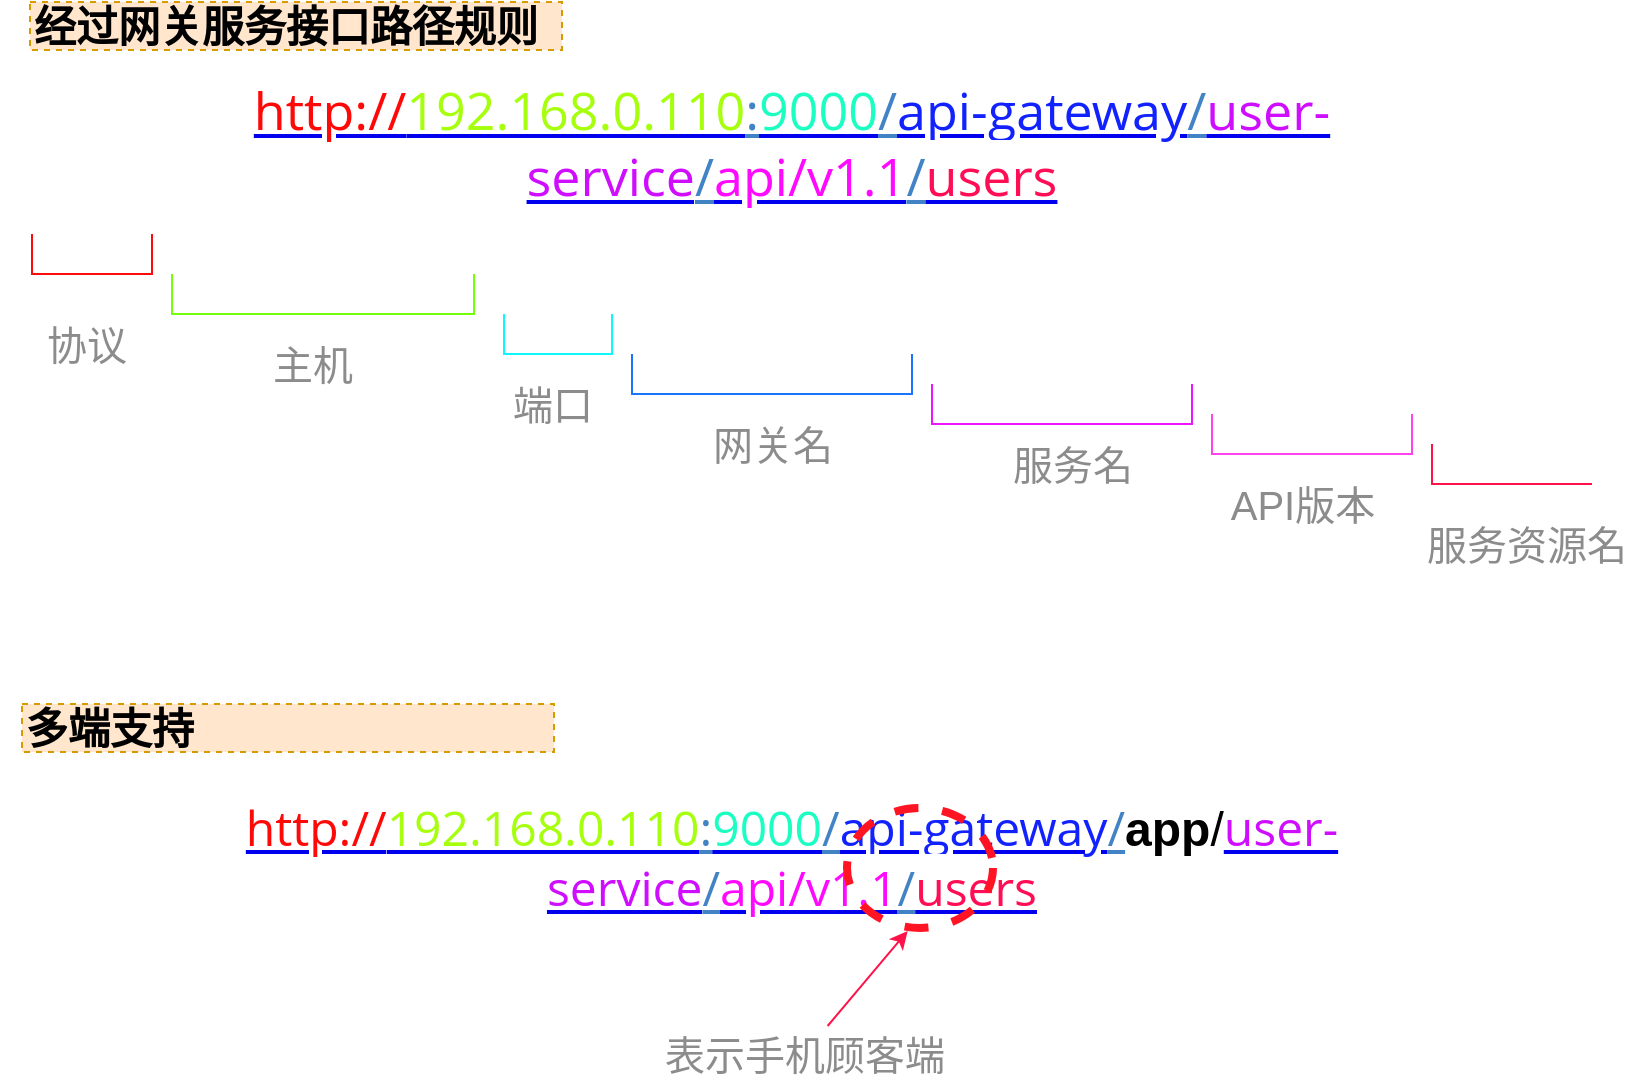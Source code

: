 <mxfile version="12.9.3" type="github">
  <diagram id="h16Xs7fUl1hrcwad8TVB" name="第 1 页">
    <mxGraphModel dx="981" dy="547" grid="0" gridSize="10" guides="1" tooltips="1" connect="1" arrows="1" fold="1" page="1" pageScale="1" pageWidth="827" pageHeight="1169" math="0" shadow="0">
      <root>
        <mxCell id="0" />
        <mxCell id="1" parent="0" />
        <mxCell id="bSb0xBYi_r1bNNY1Vltu-1" value="&lt;a href=&quot;http://192.168.0.110:9000/api-gateway/user-service/api/v1.1/users&quot; style=&quot;box-sizing: border-box ; cursor: pointer ; font-family: &amp;#34;open sans&amp;#34; , &amp;#34;clear sans&amp;#34; , &amp;#34;helvetica neue&amp;#34; , &amp;#34;helvetica&amp;#34; , &amp;#34;arial&amp;#34; , sans-serif ; font-size: 26px ; white-space: pre-wrap ; background-color: rgb(255 , 255 , 255)&quot;&gt;&lt;font color=&quot;#ff0808&quot;&gt;http://&lt;/font&gt;&lt;/a&gt;&lt;a href=&quot;http://192.168.0.110:9000/api-gateway/user-service/api/v1.1/users&quot; style=&quot;box-sizing: border-box ; cursor: pointer ; font-family: &amp;#34;open sans&amp;#34; , &amp;#34;clear sans&amp;#34; , &amp;#34;helvetica neue&amp;#34; , &amp;#34;helvetica&amp;#34; , &amp;#34;arial&amp;#34; , sans-serif ; font-size: 26px ; white-space: pre-wrap ; background-color: rgb(255 , 255 , 255)&quot;&gt;&lt;font color=&quot;#a6ff0d&quot;&gt;192.168.0.110&lt;/font&gt;&lt;/a&gt;&lt;a href=&quot;http://192.168.0.110:9000/api-gateway/user-service/api/v1.1/users&quot; style=&quot;box-sizing: border-box ; cursor: pointer ; color: rgb(65 , 131 , 196) ; font-family: &amp;#34;open sans&amp;#34; , &amp;#34;clear sans&amp;#34; , &amp;#34;helvetica neue&amp;#34; , &amp;#34;helvetica&amp;#34; , &amp;#34;arial&amp;#34; , sans-serif ; font-size: 26px ; white-space: pre-wrap ; background-color: rgb(255 , 255 , 255)&quot;&gt;:&lt;/a&gt;&lt;a href=&quot;http://192.168.0.110:9000/api-gateway/user-service/api/v1.1/users&quot; style=&quot;box-sizing: border-box ; cursor: pointer ; font-family: &amp;#34;open sans&amp;#34; , &amp;#34;clear sans&amp;#34; , &amp;#34;helvetica neue&amp;#34; , &amp;#34;helvetica&amp;#34; , &amp;#34;arial&amp;#34; , sans-serif ; font-size: 26px ; white-space: pre-wrap ; background-color: rgb(255 , 255 , 255)&quot;&gt;&lt;font color=&quot;#1cffc2&quot;&gt;9000&lt;/font&gt;&lt;/a&gt;&lt;a href=&quot;http://192.168.0.110:9000/api-gateway/user-service/api/v1.1/users&quot; style=&quot;box-sizing: border-box ; cursor: pointer ; color: rgb(65 , 131 , 196) ; font-family: &amp;#34;open sans&amp;#34; , &amp;#34;clear sans&amp;#34; , &amp;#34;helvetica neue&amp;#34; , &amp;#34;helvetica&amp;#34; , &amp;#34;arial&amp;#34; , sans-serif ; font-size: 26px ; white-space: pre-wrap ; background-color: rgb(255 , 255 , 255)&quot;&gt;/&lt;/a&gt;&lt;a href=&quot;http://192.168.0.110:9000/api-gateway/user-service/api/v1.1/users&quot; style=&quot;box-sizing: border-box ; cursor: pointer ; font-family: &amp;#34;open sans&amp;#34; , &amp;#34;clear sans&amp;#34; , &amp;#34;helvetica neue&amp;#34; , &amp;#34;helvetica&amp;#34; , &amp;#34;arial&amp;#34; , sans-serif ; font-size: 26px ; white-space: pre-wrap ; background-color: rgb(255 , 255 , 255)&quot;&gt;&lt;font color=&quot;#1222ff&quot;&gt;api-gateway&lt;/font&gt;&lt;/a&gt;&lt;a href=&quot;http://192.168.0.110:9000/api-gateway/user-service/api/v1.1/users&quot; style=&quot;box-sizing: border-box ; cursor: pointer ; color: rgb(65 , 131 , 196) ; font-family: &amp;#34;open sans&amp;#34; , &amp;#34;clear sans&amp;#34; , &amp;#34;helvetica neue&amp;#34; , &amp;#34;helvetica&amp;#34; , &amp;#34;arial&amp;#34; , sans-serif ; font-size: 26px ; white-space: pre-wrap ; background-color: rgb(255 , 255 , 255)&quot;&gt;/&lt;/a&gt;&lt;a href=&quot;http://192.168.0.110:9000/api-gateway/user-service/api/v1.1/users&quot; style=&quot;box-sizing: border-box ; cursor: pointer ; font-family: &amp;#34;open sans&amp;#34; , &amp;#34;clear sans&amp;#34; , &amp;#34;helvetica neue&amp;#34; , &amp;#34;helvetica&amp;#34; , &amp;#34;arial&amp;#34; , sans-serif ; font-size: 26px ; white-space: pre-wrap ; background-color: rgb(255 , 255 , 255)&quot;&gt;&lt;font color=&quot;#cf0dff&quot;&gt;user-service&lt;/font&gt;&lt;/a&gt;&lt;a href=&quot;http://192.168.0.110:9000/api-gateway/user-service/api/v1.1/users&quot; style=&quot;box-sizing: border-box ; cursor: pointer ; color: rgb(65 , 131 , 196) ; font-family: &amp;#34;open sans&amp;#34; , &amp;#34;clear sans&amp;#34; , &amp;#34;helvetica neue&amp;#34; , &amp;#34;helvetica&amp;#34; , &amp;#34;arial&amp;#34; , sans-serif ; font-size: 26px ; white-space: pre-wrap ; background-color: rgb(255 , 255 , 255)&quot;&gt;/&lt;/a&gt;&lt;a href=&quot;http://192.168.0.110:9000/api-gateway/user-service/api/v1.1/users&quot; style=&quot;box-sizing: border-box ; cursor: pointer ; font-family: &amp;#34;open sans&amp;#34; , &amp;#34;clear sans&amp;#34; , &amp;#34;helvetica neue&amp;#34; , &amp;#34;helvetica&amp;#34; , &amp;#34;arial&amp;#34; , sans-serif ; font-size: 26px ; white-space: pre-wrap ; background-color: rgb(255 , 255 , 255)&quot;&gt;&lt;font color=&quot;#ff0aff&quot;&gt;api/v1.1&lt;/font&gt;&lt;/a&gt;&lt;a href=&quot;http://192.168.0.110:9000/api-gateway/user-service/api/v1.1/users&quot; style=&quot;box-sizing: border-box ; cursor: pointer ; color: rgb(65 , 131 , 196) ; font-family: &amp;#34;open sans&amp;#34; , &amp;#34;clear sans&amp;#34; , &amp;#34;helvetica neue&amp;#34; , &amp;#34;helvetica&amp;#34; , &amp;#34;arial&amp;#34; , sans-serif ; font-size: 26px ; white-space: pre-wrap ; background-color: rgb(255 , 255 , 255)&quot;&gt;/&lt;/a&gt;&lt;a href=&quot;http://192.168.0.110:9000/api-gateway/user-service/api/v1.1/users&quot; style=&quot;box-sizing: border-box ; cursor: pointer ; font-family: &amp;#34;open sans&amp;#34; , &amp;#34;clear sans&amp;#34; , &amp;#34;helvetica neue&amp;#34; , &amp;#34;helvetica&amp;#34; , &amp;#34;arial&amp;#34; , sans-serif ; font-size: 26px ; white-space: pre-wrap ; background-color: rgb(255 , 255 , 255)&quot;&gt;&lt;font color=&quot;#ff0d55&quot;&gt;users&lt;/font&gt;&lt;/a&gt;" style="text;html=1;strokeColor=none;fillColor=none;align=center;verticalAlign=middle;whiteSpace=wrap;rounded=0;fontSize=26;" vertex="1" parent="1">
          <mxGeometry x="10" y="350" width="780" height="70" as="geometry" />
        </mxCell>
        <mxCell id="bSb0xBYi_r1bNNY1Vltu-2" value="" style="endArrow=none;html=1;fontSize=26;endSize=0;startSize=0;rounded=0;fontColor=#FF1A12;strokeColor=#FF0A0A;" edge="1" parent="1">
          <mxGeometry width="50" height="50" relative="1" as="geometry">
            <mxPoint x="20" y="430" as="sourcePoint" />
            <mxPoint x="80" y="430" as="targetPoint" />
            <Array as="points">
              <mxPoint x="20" y="450" />
              <mxPoint x="80" y="450" />
            </Array>
          </mxGeometry>
        </mxCell>
        <mxCell id="bSb0xBYi_r1bNNY1Vltu-4" value="" style="endArrow=none;html=1;fontSize=26;endSize=0;startSize=0;rounded=0;strokeColor=#76FF0D;" edge="1" parent="1">
          <mxGeometry width="50" height="50" relative="1" as="geometry">
            <mxPoint x="90.0" y="450.0" as="sourcePoint" />
            <mxPoint x="241" y="450" as="targetPoint" />
            <Array as="points">
              <mxPoint x="90" y="470" />
              <mxPoint x="241" y="470" />
            </Array>
          </mxGeometry>
        </mxCell>
        <mxCell id="bSb0xBYi_r1bNNY1Vltu-6" value="" style="endArrow=none;html=1;fontSize=26;endSize=0;startSize=0;rounded=0;strokeColor=#0DF7FF;" edge="1" parent="1">
          <mxGeometry width="50" height="50" relative="1" as="geometry">
            <mxPoint x="256.0" y="470.0" as="sourcePoint" />
            <mxPoint x="310" y="470" as="targetPoint" />
            <Array as="points">
              <mxPoint x="256" y="490" />
              <mxPoint x="310" y="490" />
            </Array>
          </mxGeometry>
        </mxCell>
        <mxCell id="bSb0xBYi_r1bNNY1Vltu-7" value="" style="endArrow=none;html=1;fontSize=26;endSize=0;startSize=0;rounded=0;strokeColor=#1975FF;" edge="1" parent="1">
          <mxGeometry width="50" height="50" relative="1" as="geometry">
            <mxPoint x="320" y="490.0" as="sourcePoint" />
            <mxPoint x="460" y="490" as="targetPoint" />
            <Array as="points">
              <mxPoint x="320" y="510" />
              <mxPoint x="460" y="510" />
            </Array>
          </mxGeometry>
        </mxCell>
        <mxCell id="bSb0xBYi_r1bNNY1Vltu-8" value="" style="endArrow=none;html=1;fontSize=26;endSize=0;startSize=0;rounded=0;strokeColor=#EF14FF;" edge="1" parent="1">
          <mxGeometry width="50" height="50" relative="1" as="geometry">
            <mxPoint x="470" y="505.0" as="sourcePoint" />
            <mxPoint x="600" y="505" as="targetPoint" />
            <Array as="points">
              <mxPoint x="470" y="525" />
              <mxPoint x="600" y="525" />
            </Array>
          </mxGeometry>
        </mxCell>
        <mxCell id="bSb0xBYi_r1bNNY1Vltu-9" value="" style="endArrow=none;html=1;fontSize=26;endSize=0;startSize=0;rounded=0;strokeColor=#FF42EC;" edge="1" parent="1">
          <mxGeometry width="50" height="50" relative="1" as="geometry">
            <mxPoint x="610" y="520.0" as="sourcePoint" />
            <mxPoint x="710" y="520" as="targetPoint" />
            <Array as="points">
              <mxPoint x="610" y="540" />
              <mxPoint x="710" y="540" />
            </Array>
          </mxGeometry>
        </mxCell>
        <mxCell id="bSb0xBYi_r1bNNY1Vltu-10" value="" style="endArrow=none;html=1;fontSize=26;endSize=0;startSize=0;rounded=0;strokeColor=#FF1249;" edge="1" parent="1">
          <mxGeometry width="50" height="50" relative="1" as="geometry">
            <mxPoint x="720" y="535.0" as="sourcePoint" />
            <mxPoint x="800" y="555" as="targetPoint" />
            <Array as="points">
              <mxPoint x="720" y="555" />
            </Array>
          </mxGeometry>
        </mxCell>
        <mxCell id="bSb0xBYi_r1bNNY1Vltu-11" value="&lt;font style=&quot;font-size: 20px;&quot;&gt;协议&lt;/font&gt;" style="text;html=1;align=center;verticalAlign=middle;resizable=0;points=[];autosize=1;fontSize=20;fontColor=#8C8C8C;" vertex="1" parent="1">
          <mxGeometry x="17" y="470" width="60" height="30" as="geometry" />
        </mxCell>
        <mxCell id="bSb0xBYi_r1bNNY1Vltu-12" value="主机" style="text;html=1;align=center;verticalAlign=middle;resizable=0;points=[];autosize=1;fontSize=20;fontColor=#8C8C8C;" vertex="1" parent="1">
          <mxGeometry x="130" y="480" width="60" height="30" as="geometry" />
        </mxCell>
        <mxCell id="bSb0xBYi_r1bNNY1Vltu-13" value="端口" style="text;html=1;align=center;verticalAlign=middle;resizable=0;points=[];autosize=1;fontSize=20;fontColor=#8C8C8C;" vertex="1" parent="1">
          <mxGeometry x="250" y="500" width="60" height="30" as="geometry" />
        </mxCell>
        <mxCell id="bSb0xBYi_r1bNNY1Vltu-14" value="网关名" style="text;html=1;align=center;verticalAlign=middle;resizable=0;points=[];autosize=1;fontSize=20;fontColor=#8C8C8C;" vertex="1" parent="1">
          <mxGeometry x="350" y="520" width="80" height="30" as="geometry" />
        </mxCell>
        <mxCell id="bSb0xBYi_r1bNNY1Vltu-15" value="服务名" style="text;html=1;align=center;verticalAlign=middle;resizable=0;points=[];autosize=1;fontSize=20;fontColor=#8C8C8C;" vertex="1" parent="1">
          <mxGeometry x="500" y="530" width="80" height="30" as="geometry" />
        </mxCell>
        <mxCell id="bSb0xBYi_r1bNNY1Vltu-16" value="API版本" style="text;html=1;align=center;verticalAlign=middle;resizable=0;points=[];autosize=1;fontSize=20;fontColor=#8C8C8C;" vertex="1" parent="1">
          <mxGeometry x="610" y="550" width="90" height="30" as="geometry" />
        </mxCell>
        <mxCell id="bSb0xBYi_r1bNNY1Vltu-17" value="服务资源名" style="text;html=1;align=center;verticalAlign=middle;resizable=0;points=[];autosize=1;fontSize=20;fontColor=#8C8C8C;" vertex="1" parent="1">
          <mxGeometry x="707" y="570" width="120" height="30" as="geometry" />
        </mxCell>
        <mxCell id="bSb0xBYi_r1bNNY1Vltu-21" value="&lt;a href=&quot;http://192.168.0.110:9000/api-gateway/user-service/api/v1.1/users&quot; style=&quot;box-sizing: border-box ; cursor: pointer ; font-family: &amp;#34;open sans&amp;#34; , &amp;#34;clear sans&amp;#34; , &amp;#34;helvetica neue&amp;#34; , &amp;#34;helvetica&amp;#34; , &amp;#34;arial&amp;#34; , sans-serif ; font-size: 24px ; white-space: pre-wrap ; background-color: rgb(255 , 255 , 255)&quot;&gt;&lt;font color=&quot;#ff0808&quot; style=&quot;font-size: 24px&quot;&gt;http://&lt;/font&gt;&lt;/a&gt;&lt;a href=&quot;http://192.168.0.110:9000/api-gateway/user-service/api/v1.1/users&quot; style=&quot;box-sizing: border-box ; cursor: pointer ; font-family: &amp;#34;open sans&amp;#34; , &amp;#34;clear sans&amp;#34; , &amp;#34;helvetica neue&amp;#34; , &amp;#34;helvetica&amp;#34; , &amp;#34;arial&amp;#34; , sans-serif ; font-size: 24px ; white-space: pre-wrap ; background-color: rgb(255 , 255 , 255)&quot;&gt;&lt;font color=&quot;#a6ff0d&quot; style=&quot;font-size: 24px&quot;&gt;192.168.0.110&lt;/font&gt;&lt;/a&gt;&lt;a href=&quot;http://192.168.0.110:9000/api-gateway/user-service/api/v1.1/users&quot; style=&quot;box-sizing: border-box ; cursor: pointer ; color: rgb(65 , 131 , 196) ; font-family: &amp;#34;open sans&amp;#34; , &amp;#34;clear sans&amp;#34; , &amp;#34;helvetica neue&amp;#34; , &amp;#34;helvetica&amp;#34; , &amp;#34;arial&amp;#34; , sans-serif ; font-size: 24px ; white-space: pre-wrap ; background-color: rgb(255 , 255 , 255)&quot;&gt;:&lt;/a&gt;&lt;a href=&quot;http://192.168.0.110:9000/api-gateway/user-service/api/v1.1/users&quot; style=&quot;box-sizing: border-box ; cursor: pointer ; font-family: &amp;#34;open sans&amp;#34; , &amp;#34;clear sans&amp;#34; , &amp;#34;helvetica neue&amp;#34; , &amp;#34;helvetica&amp;#34; , &amp;#34;arial&amp;#34; , sans-serif ; font-size: 24px ; white-space: pre-wrap ; background-color: rgb(255 , 255 , 255)&quot;&gt;&lt;font color=&quot;#1cffc2&quot; style=&quot;font-size: 24px&quot;&gt;9000&lt;/font&gt;&lt;/a&gt;&lt;a href=&quot;http://192.168.0.110:9000/api-gateway/user-service/api/v1.1/users&quot; style=&quot;box-sizing: border-box ; cursor: pointer ; color: rgb(65 , 131 , 196) ; font-family: &amp;#34;open sans&amp;#34; , &amp;#34;clear sans&amp;#34; , &amp;#34;helvetica neue&amp;#34; , &amp;#34;helvetica&amp;#34; , &amp;#34;arial&amp;#34; , sans-serif ; font-size: 24px ; white-space: pre-wrap ; background-color: rgb(255 , 255 , 255)&quot;&gt;/&lt;/a&gt;&lt;a href=&quot;http://192.168.0.110:9000/api-gateway/user-service/api/v1.1/users&quot; style=&quot;box-sizing: border-box ; cursor: pointer ; font-family: &amp;#34;open sans&amp;#34; , &amp;#34;clear sans&amp;#34; , &amp;#34;helvetica neue&amp;#34; , &amp;#34;helvetica&amp;#34; , &amp;#34;arial&amp;#34; , sans-serif ; font-size: 24px ; white-space: pre-wrap ; background-color: rgb(255 , 255 , 255)&quot;&gt;&lt;font color=&quot;#1222ff&quot; style=&quot;font-size: 24px&quot;&gt;api-gateway&lt;/font&gt;&lt;/a&gt;&lt;a href=&quot;http://192.168.0.110:9000/api-gateway/user-service/api/v1.1/users&quot; style=&quot;box-sizing: border-box ; cursor: pointer ; color: rgb(65 , 131 , 196) ; font-family: &amp;#34;open sans&amp;#34; , &amp;#34;clear sans&amp;#34; , &amp;#34;helvetica neue&amp;#34; , &amp;#34;helvetica&amp;#34; , &amp;#34;arial&amp;#34; , sans-serif ; font-size: 24px ; white-space: pre-wrap ; background-color: rgb(255 , 255 , 255)&quot;&gt;/&lt;/a&gt;&lt;b&gt;app&lt;/b&gt;/&lt;a href=&quot;http://192.168.0.110:9000/api-gateway/user-service/api/v1.1/users&quot; style=&quot;box-sizing: border-box ; cursor: pointer ; font-family: &amp;#34;open sans&amp;#34; , &amp;#34;clear sans&amp;#34; , &amp;#34;helvetica neue&amp;#34; , &amp;#34;helvetica&amp;#34; , &amp;#34;arial&amp;#34; , sans-serif ; font-size: 24px ; white-space: pre-wrap ; background-color: rgb(255 , 255 , 255)&quot;&gt;&lt;font color=&quot;#cf0dff&quot; style=&quot;font-size: 24px&quot;&gt;user-service&lt;/font&gt;&lt;/a&gt;&lt;a href=&quot;http://192.168.0.110:9000/api-gateway/user-service/api/v1.1/users&quot; style=&quot;box-sizing: border-box ; cursor: pointer ; color: rgb(65 , 131 , 196) ; font-family: &amp;#34;open sans&amp;#34; , &amp;#34;clear sans&amp;#34; , &amp;#34;helvetica neue&amp;#34; , &amp;#34;helvetica&amp;#34; , &amp;#34;arial&amp;#34; , sans-serif ; font-size: 24px ; white-space: pre-wrap ; background-color: rgb(255 , 255 , 255)&quot;&gt;/&lt;/a&gt;&lt;a href=&quot;http://192.168.0.110:9000/api-gateway/user-service/api/v1.1/users&quot; style=&quot;box-sizing: border-box ; cursor: pointer ; font-family: &amp;#34;open sans&amp;#34; , &amp;#34;clear sans&amp;#34; , &amp;#34;helvetica neue&amp;#34; , &amp;#34;helvetica&amp;#34; , &amp;#34;arial&amp;#34; , sans-serif ; font-size: 24px ; white-space: pre-wrap ; background-color: rgb(255 , 255 , 255)&quot;&gt;&lt;font color=&quot;#ff0aff&quot; style=&quot;font-size: 24px&quot;&gt;api/v1.1&lt;/font&gt;&lt;/a&gt;&lt;a href=&quot;http://192.168.0.110:9000/api-gateway/user-service/api/v1.1/users&quot; style=&quot;box-sizing: border-box ; cursor: pointer ; color: rgb(65 , 131 , 196) ; font-family: &amp;#34;open sans&amp;#34; , &amp;#34;clear sans&amp;#34; , &amp;#34;helvetica neue&amp;#34; , &amp;#34;helvetica&amp;#34; , &amp;#34;arial&amp;#34; , sans-serif ; font-size: 24px ; white-space: pre-wrap ; background-color: rgb(255 , 255 , 255)&quot;&gt;/&lt;/a&gt;&lt;a href=&quot;http://192.168.0.110:9000/api-gateway/user-service/api/v1.1/users&quot; style=&quot;box-sizing: border-box ; cursor: pointer ; font-family: &amp;#34;open sans&amp;#34; , &amp;#34;clear sans&amp;#34; , &amp;#34;helvetica neue&amp;#34; , &amp;#34;helvetica&amp;#34; , &amp;#34;arial&amp;#34; , sans-serif ; font-size: 24px ; white-space: pre-wrap ; background-color: rgb(255 , 255 , 255)&quot;&gt;&lt;font color=&quot;#ff0d55&quot; style=&quot;font-size: 24px&quot;&gt;users&lt;/font&gt;&lt;/a&gt;" style="text;html=1;strokeColor=none;fillColor=none;align=center;verticalAlign=middle;whiteSpace=wrap;rounded=0;fontSize=24;" vertex="1" parent="1">
          <mxGeometry x="4" y="707" width="792" height="70" as="geometry" />
        </mxCell>
        <mxCell id="bSb0xBYi_r1bNNY1Vltu-23" value="表示手机顾客端" style="text;html=1;align=center;verticalAlign=middle;resizable=0;points=[];autosize=1;fontSize=20;fontColor=#8C8C8C;" vertex="1" parent="1">
          <mxGeometry x="331" y="826" width="150" height="28" as="geometry" />
        </mxCell>
        <mxCell id="bSb0xBYi_r1bNNY1Vltu-24" value="" style="ellipse;whiteSpace=wrap;html=1;fontSize=24;fontColor=#8C8C8C;fillColor=none;strokeColor=#FF1424;dashed=1;perimeterSpacing=4;strokeWidth=4;" vertex="1" parent="1">
          <mxGeometry x="427.5" y="717" width="73" height="60" as="geometry" />
        </mxCell>
        <mxCell id="bSb0xBYi_r1bNNY1Vltu-25" value="" style="endArrow=classic;html=1;strokeColor=#FF1249;fontSize=24;fontColor=#8C8C8C;entryX=0.424;entryY=0.963;entryDx=0;entryDy=0;entryPerimeter=0;" edge="1" parent="1" source="bSb0xBYi_r1bNNY1Vltu-23" target="bSb0xBYi_r1bNNY1Vltu-24">
          <mxGeometry width="50" height="50" relative="1" as="geometry">
            <mxPoint x="382" y="793" as="sourcePoint" />
            <mxPoint x="432" y="743" as="targetPoint" />
          </mxGeometry>
        </mxCell>
        <mxCell id="bSb0xBYi_r1bNNY1Vltu-26" value="经过网关服务接口路径规则" style="text;html=1;strokeColor=#d79b00;fillColor=#ffe6cc;align=left;verticalAlign=middle;whiteSpace=wrap;rounded=0;dashed=1;fontSize=21;fontStyle=1" vertex="1" parent="1">
          <mxGeometry x="19" y="314" width="266" height="24" as="geometry" />
        </mxCell>
        <mxCell id="bSb0xBYi_r1bNNY1Vltu-27" value="多端支持" style="text;html=1;strokeColor=#d79b00;fillColor=#ffe6cc;align=left;verticalAlign=middle;whiteSpace=wrap;rounded=0;dashed=1;fontSize=21;fontStyle=1" vertex="1" parent="1">
          <mxGeometry x="15" y="665" width="266" height="24" as="geometry" />
        </mxCell>
      </root>
    </mxGraphModel>
  </diagram>
</mxfile>
